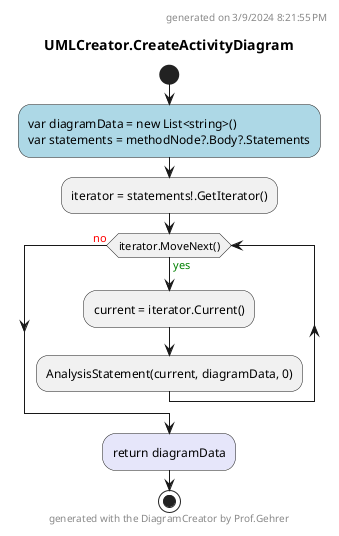 @startuml UMLCreator.CreateActivityDiagram
header
generated on 3/9/2024 8:21:55 PM
end header
title UMLCreator.CreateActivityDiagram
start
#LightBlue:var diagramData = new List<string>()
var statements = methodNode?.Body?.Statements;
:iterator = statements!.GetIterator();
while (iterator.MoveNext()) is (<color:green>yes)
:current = iterator.Current();
      :AnalysisStatement(current, diagramData, 0);
endwhile (<color:red>no)
#Lavender:return diagramData;
footer
generated with the DiagramCreator by Prof.Gehrer
end footer
stop
@enduml
